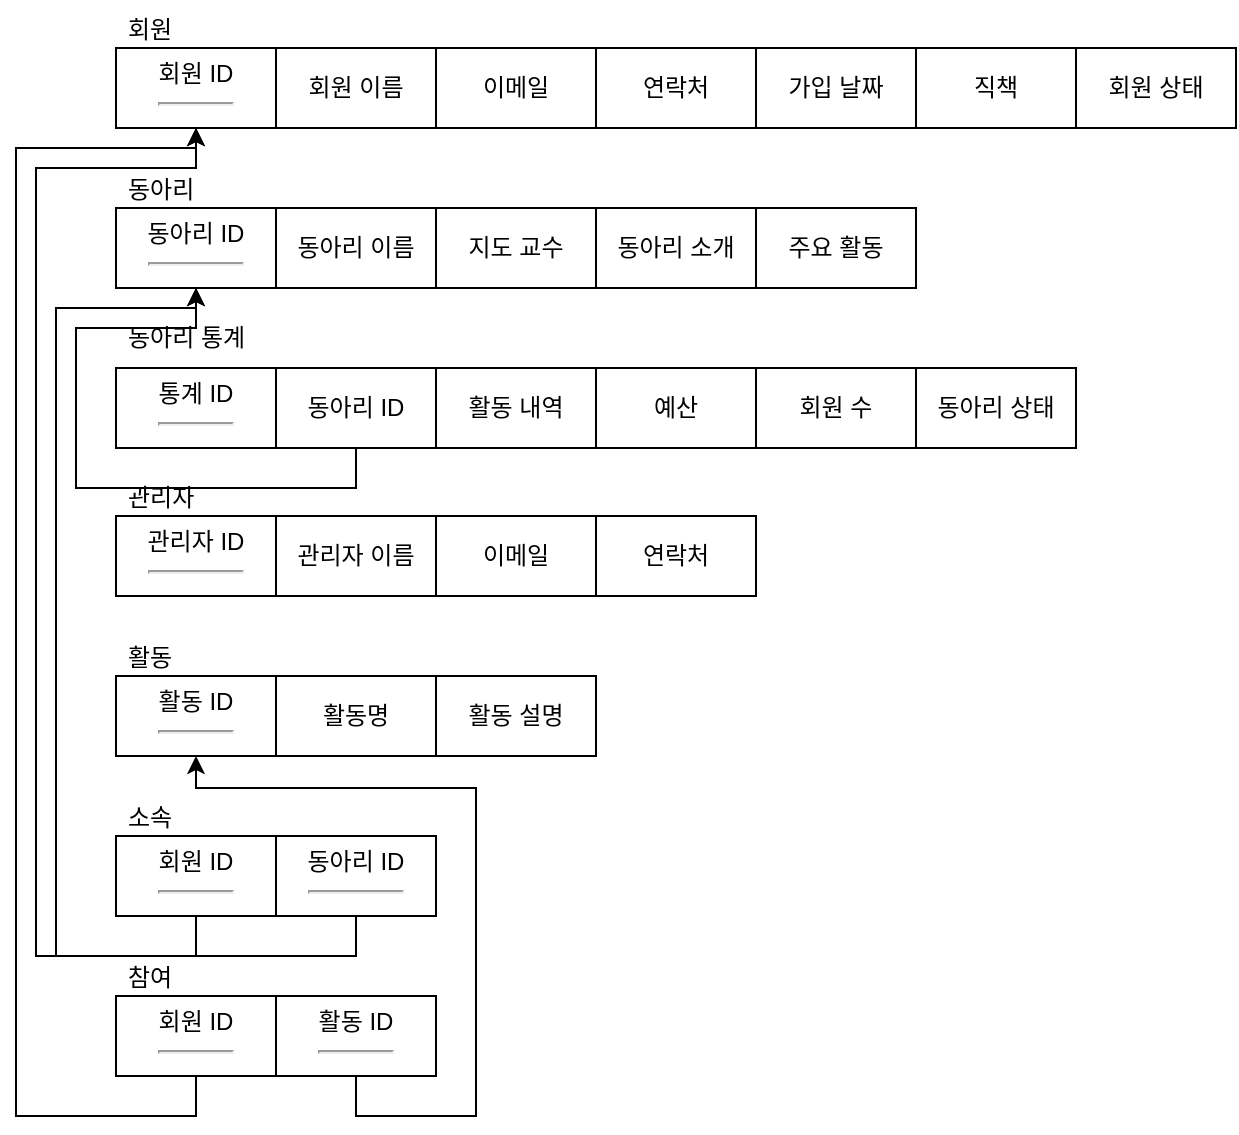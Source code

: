 <mxfile version="25.0.3">
  <diagram name="페이지-1" id="Y_ktfg37EQFJGlFqYFYq">
    <mxGraphModel dx="5727" dy="662" grid="1" gridSize="10" guides="1" tooltips="1" connect="1" arrows="1" fold="1" page="1" pageScale="1" pageWidth="5000" pageHeight="5000" math="0" shadow="0">
      <root>
        <mxCell id="0" />
        <mxCell id="1" parent="0" />
        <mxCell id="BwfsGi1fcsDad3vrNjtB-84" value="회원 ID&lt;hr&gt;" style="whiteSpace=wrap;html=1;align=center;" vertex="1" parent="1">
          <mxGeometry x="40" y="40" width="80" height="40" as="geometry" />
        </mxCell>
        <mxCell id="BwfsGi1fcsDad3vrNjtB-85" value="회원 이름" style="whiteSpace=wrap;html=1;align=center;" vertex="1" parent="1">
          <mxGeometry x="120" y="40" width="80" height="40" as="geometry" />
        </mxCell>
        <mxCell id="BwfsGi1fcsDad3vrNjtB-86" value="이메일" style="whiteSpace=wrap;html=1;align=center;" vertex="1" parent="1">
          <mxGeometry x="200" y="40" width="80" height="40" as="geometry" />
        </mxCell>
        <mxCell id="BwfsGi1fcsDad3vrNjtB-87" value="연락처" style="whiteSpace=wrap;html=1;align=center;" vertex="1" parent="1">
          <mxGeometry x="280" y="40" width="80" height="40" as="geometry" />
        </mxCell>
        <mxCell id="BwfsGi1fcsDad3vrNjtB-88" value="가입 날짜" style="whiteSpace=wrap;html=1;align=center;" vertex="1" parent="1">
          <mxGeometry x="360" y="40" width="80" height="40" as="geometry" />
        </mxCell>
        <mxCell id="BwfsGi1fcsDad3vrNjtB-89" value="직책" style="whiteSpace=wrap;html=1;align=center;" vertex="1" parent="1">
          <mxGeometry x="440" y="40" width="80" height="40" as="geometry" />
        </mxCell>
        <mxCell id="BwfsGi1fcsDad3vrNjtB-90" value="회원 상태" style="whiteSpace=wrap;html=1;align=center;" vertex="1" parent="1">
          <mxGeometry x="520" y="40" width="80" height="40" as="geometry" />
        </mxCell>
        <mxCell id="BwfsGi1fcsDad3vrNjtB-91" value="동아리 ID&lt;hr&gt;" style="whiteSpace=wrap;html=1;align=center;" vertex="1" parent="1">
          <mxGeometry x="40" y="120" width="80" height="40" as="geometry" />
        </mxCell>
        <mxCell id="BwfsGi1fcsDad3vrNjtB-92" value="동아리 이름" style="whiteSpace=wrap;html=1;align=center;" vertex="1" parent="1">
          <mxGeometry x="120" y="120" width="80" height="40" as="geometry" />
        </mxCell>
        <mxCell id="BwfsGi1fcsDad3vrNjtB-93" value="지도 교수" style="whiteSpace=wrap;html=1;align=center;" vertex="1" parent="1">
          <mxGeometry x="200" y="120" width="80" height="40" as="geometry" />
        </mxCell>
        <mxCell id="BwfsGi1fcsDad3vrNjtB-94" value="동아리 소개" style="whiteSpace=wrap;html=1;align=center;" vertex="1" parent="1">
          <mxGeometry x="280" y="120" width="80" height="40" as="geometry" />
        </mxCell>
        <mxCell id="BwfsGi1fcsDad3vrNjtB-95" value="주요 활동" style="whiteSpace=wrap;html=1;align=center;" vertex="1" parent="1">
          <mxGeometry x="360" y="120" width="80" height="40" as="geometry" />
        </mxCell>
        <mxCell id="BwfsGi1fcsDad3vrNjtB-99" value="관리자 ID&lt;hr&gt;" style="whiteSpace=wrap;html=1;align=center;" vertex="1" parent="1">
          <mxGeometry x="40" y="274" width="80" height="40" as="geometry" />
        </mxCell>
        <mxCell id="BwfsGi1fcsDad3vrNjtB-100" value="관리자 이름" style="whiteSpace=wrap;html=1;align=center;" vertex="1" parent="1">
          <mxGeometry x="120" y="274" width="80" height="40" as="geometry" />
        </mxCell>
        <mxCell id="BwfsGi1fcsDad3vrNjtB-101" value="이메일" style="whiteSpace=wrap;html=1;align=center;" vertex="1" parent="1">
          <mxGeometry x="200" y="274" width="80" height="40" as="geometry" />
        </mxCell>
        <mxCell id="BwfsGi1fcsDad3vrNjtB-102" value="연락처" style="whiteSpace=wrap;html=1;align=center;" vertex="1" parent="1">
          <mxGeometry x="280" y="274" width="80" height="40" as="geometry" />
        </mxCell>
        <mxCell id="BwfsGi1fcsDad3vrNjtB-103" value="활동 ID&lt;hr&gt;" style="whiteSpace=wrap;html=1;align=center;" vertex="1" parent="1">
          <mxGeometry x="40" y="354" width="80" height="40" as="geometry" />
        </mxCell>
        <mxCell id="BwfsGi1fcsDad3vrNjtB-104" value="활동명" style="whiteSpace=wrap;html=1;align=center;" vertex="1" parent="1">
          <mxGeometry x="120" y="354" width="80" height="40" as="geometry" />
        </mxCell>
        <mxCell id="BwfsGi1fcsDad3vrNjtB-105" value="활동 설명" style="whiteSpace=wrap;html=1;align=center;" vertex="1" parent="1">
          <mxGeometry x="200" y="354" width="80" height="40" as="geometry" />
        </mxCell>
        <mxCell id="BwfsGi1fcsDad3vrNjtB-174" style="edgeStyle=orthogonalEdgeStyle;rounded=0;orthogonalLoop=1;jettySize=auto;html=1;exitX=0.5;exitY=1;exitDx=0;exitDy=0;entryX=0.5;entryY=1;entryDx=0;entryDy=0;" edge="1" parent="1" source="BwfsGi1fcsDad3vrNjtB-107" target="BwfsGi1fcsDad3vrNjtB-84">
          <mxGeometry relative="1" as="geometry">
            <Array as="points">
              <mxPoint x="80" y="494" />
              <mxPoint y="494" />
              <mxPoint y="100" />
              <mxPoint x="80" y="100" />
            </Array>
          </mxGeometry>
        </mxCell>
        <mxCell id="BwfsGi1fcsDad3vrNjtB-107" value="회원 ID&lt;hr&gt;" style="whiteSpace=wrap;html=1;align=center;" vertex="1" parent="1">
          <mxGeometry x="40" y="434" width="80" height="40" as="geometry" />
        </mxCell>
        <mxCell id="BwfsGi1fcsDad3vrNjtB-175" style="edgeStyle=orthogonalEdgeStyle;rounded=0;orthogonalLoop=1;jettySize=auto;html=1;exitX=0.5;exitY=1;exitDx=0;exitDy=0;entryX=0.5;entryY=1;entryDx=0;entryDy=0;" edge="1" parent="1" source="BwfsGi1fcsDad3vrNjtB-108" target="BwfsGi1fcsDad3vrNjtB-91">
          <mxGeometry relative="1" as="geometry">
            <Array as="points">
              <mxPoint x="160" y="494" />
              <mxPoint x="10" y="494" />
              <mxPoint x="10" y="170" />
              <mxPoint x="80" y="170" />
            </Array>
          </mxGeometry>
        </mxCell>
        <mxCell id="BwfsGi1fcsDad3vrNjtB-108" value="동아리 ID&lt;hr&gt;" style="whiteSpace=wrap;html=1;align=center;" vertex="1" parent="1">
          <mxGeometry x="120" y="434" width="80" height="40" as="geometry" />
        </mxCell>
        <mxCell id="BwfsGi1fcsDad3vrNjtB-176" style="edgeStyle=orthogonalEdgeStyle;rounded=0;orthogonalLoop=1;jettySize=auto;html=1;exitX=0.5;exitY=1;exitDx=0;exitDy=0;entryX=0.5;entryY=1;entryDx=0;entryDy=0;" edge="1" parent="1" source="BwfsGi1fcsDad3vrNjtB-110" target="BwfsGi1fcsDad3vrNjtB-84">
          <mxGeometry relative="1" as="geometry">
            <Array as="points">
              <mxPoint x="80" y="574" />
              <mxPoint x="-10" y="574" />
              <mxPoint x="-10" y="90" />
              <mxPoint x="80" y="90" />
            </Array>
          </mxGeometry>
        </mxCell>
        <mxCell id="BwfsGi1fcsDad3vrNjtB-110" value="회원 ID&lt;hr&gt;" style="whiteSpace=wrap;html=1;align=center;" vertex="1" parent="1">
          <mxGeometry x="40" y="514" width="80" height="40" as="geometry" />
        </mxCell>
        <mxCell id="BwfsGi1fcsDad3vrNjtB-177" style="edgeStyle=orthogonalEdgeStyle;rounded=0;orthogonalLoop=1;jettySize=auto;html=1;exitX=0.5;exitY=1;exitDx=0;exitDy=0;entryX=0.5;entryY=1;entryDx=0;entryDy=0;" edge="1" parent="1" source="BwfsGi1fcsDad3vrNjtB-111" target="BwfsGi1fcsDad3vrNjtB-103">
          <mxGeometry relative="1" as="geometry">
            <Array as="points">
              <mxPoint x="160" y="574" />
              <mxPoint x="220" y="574" />
              <mxPoint x="220" y="410" />
              <mxPoint x="80" y="410" />
            </Array>
          </mxGeometry>
        </mxCell>
        <mxCell id="BwfsGi1fcsDad3vrNjtB-111" value="활동 ID&lt;hr&gt;" style="whiteSpace=wrap;html=1;align=center;" vertex="1" parent="1">
          <mxGeometry x="120" y="514" width="80" height="40" as="geometry" />
        </mxCell>
        <mxCell id="BwfsGi1fcsDad3vrNjtB-114" value="회원" style="text;strokeColor=none;fillColor=none;align=left;verticalAlign=middle;spacingLeft=4;spacingRight=4;overflow=hidden;points=[[0,0.5],[1,0.5]];portConstraint=eastwest;rotatable=0;whiteSpace=wrap;html=1;" vertex="1" parent="1">
          <mxGeometry x="40" y="16" width="80" height="30" as="geometry" />
        </mxCell>
        <mxCell id="BwfsGi1fcsDad3vrNjtB-115" value="동아리" style="text;strokeColor=none;fillColor=none;align=left;verticalAlign=middle;spacingLeft=4;spacingRight=4;overflow=hidden;points=[[0,0.5],[1,0.5]];portConstraint=eastwest;rotatable=0;whiteSpace=wrap;html=1;" vertex="1" parent="1">
          <mxGeometry x="40" y="96" width="80" height="30" as="geometry" />
        </mxCell>
        <mxCell id="BwfsGi1fcsDad3vrNjtB-116" value="활동" style="text;strokeColor=none;fillColor=none;align=left;verticalAlign=middle;spacingLeft=4;spacingRight=4;overflow=hidden;points=[[0,0.5],[1,0.5]];portConstraint=eastwest;rotatable=0;whiteSpace=wrap;html=1;" vertex="1" parent="1">
          <mxGeometry x="40" y="330" width="80" height="30" as="geometry" />
        </mxCell>
        <mxCell id="BwfsGi1fcsDad3vrNjtB-117" value="관리자" style="text;strokeColor=none;fillColor=none;align=left;verticalAlign=middle;spacingLeft=4;spacingRight=4;overflow=hidden;points=[[0,0.5],[1,0.5]];portConstraint=eastwest;rotatable=0;whiteSpace=wrap;html=1;" vertex="1" parent="1">
          <mxGeometry x="40" y="250" width="80" height="30" as="geometry" />
        </mxCell>
        <mxCell id="BwfsGi1fcsDad3vrNjtB-118" value="소속" style="text;strokeColor=none;fillColor=none;align=left;verticalAlign=middle;spacingLeft=4;spacingRight=4;overflow=hidden;points=[[0,0.5],[1,0.5]];portConstraint=eastwest;rotatable=0;whiteSpace=wrap;html=1;" vertex="1" parent="1">
          <mxGeometry x="40" y="410" width="80" height="30" as="geometry" />
        </mxCell>
        <mxCell id="BwfsGi1fcsDad3vrNjtB-119" value="참여" style="text;strokeColor=none;fillColor=none;align=left;verticalAlign=middle;spacingLeft=4;spacingRight=4;overflow=hidden;points=[[0,0.5],[1,0.5]];portConstraint=eastwest;rotatable=0;whiteSpace=wrap;html=1;" vertex="1" parent="1">
          <mxGeometry x="40" y="490" width="80" height="30" as="geometry" />
        </mxCell>
        <mxCell id="BwfsGi1fcsDad3vrNjtB-129" value="통계 ID&lt;hr&gt;" style="whiteSpace=wrap;html=1;align=center;" vertex="1" parent="1">
          <mxGeometry x="40" y="200" width="80" height="40" as="geometry" />
        </mxCell>
        <mxCell id="BwfsGi1fcsDad3vrNjtB-173" style="edgeStyle=orthogonalEdgeStyle;rounded=0;orthogonalLoop=1;jettySize=auto;html=1;exitX=0.5;exitY=1;exitDx=0;exitDy=0;entryX=0.5;entryY=1;entryDx=0;entryDy=0;" edge="1" parent="1" source="BwfsGi1fcsDad3vrNjtB-130" target="BwfsGi1fcsDad3vrNjtB-91">
          <mxGeometry relative="1" as="geometry">
            <Array as="points">
              <mxPoint x="160" y="260" />
              <mxPoint x="20" y="260" />
              <mxPoint x="20" y="180" />
              <mxPoint x="80" y="180" />
            </Array>
          </mxGeometry>
        </mxCell>
        <mxCell id="BwfsGi1fcsDad3vrNjtB-130" value="동아리 ID" style="whiteSpace=wrap;html=1;align=center;" vertex="1" parent="1">
          <mxGeometry x="120" y="200" width="80" height="40" as="geometry" />
        </mxCell>
        <mxCell id="BwfsGi1fcsDad3vrNjtB-131" value="활동 내역" style="whiteSpace=wrap;html=1;align=center;" vertex="1" parent="1">
          <mxGeometry x="200" y="200" width="80" height="40" as="geometry" />
        </mxCell>
        <mxCell id="BwfsGi1fcsDad3vrNjtB-132" value="예산" style="whiteSpace=wrap;html=1;align=center;" vertex="1" parent="1">
          <mxGeometry x="280" y="200" width="80" height="40" as="geometry" />
        </mxCell>
        <mxCell id="BwfsGi1fcsDad3vrNjtB-133" value="회원 수" style="whiteSpace=wrap;html=1;align=center;" vertex="1" parent="1">
          <mxGeometry x="360" y="200" width="80" height="40" as="geometry" />
        </mxCell>
        <mxCell id="BwfsGi1fcsDad3vrNjtB-134" value="동아리 상태" style="whiteSpace=wrap;html=1;align=center;" vertex="1" parent="1">
          <mxGeometry x="440" y="200" width="80" height="40" as="geometry" />
        </mxCell>
        <mxCell id="BwfsGi1fcsDad3vrNjtB-136" value="동아리 통계" style="text;strokeColor=none;fillColor=none;align=left;verticalAlign=middle;spacingLeft=4;spacingRight=4;overflow=hidden;points=[[0,0.5],[1,0.5]];portConstraint=eastwest;rotatable=0;whiteSpace=wrap;html=1;" vertex="1" parent="1">
          <mxGeometry x="40" y="170" width="80" height="30" as="geometry" />
        </mxCell>
      </root>
    </mxGraphModel>
  </diagram>
</mxfile>

